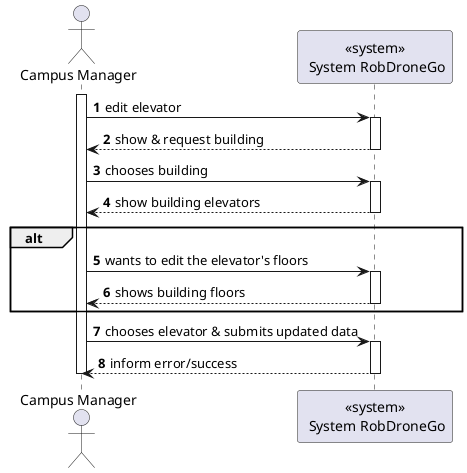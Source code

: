 @startuml
autonumber

actor "Campus Manager" as usr

participant "<<system>>\n System RobDroneGo" as sys

activate usr
    usr -> sys : edit elevator
    activate sys
        sys --> usr : show & request building
    deactivate sys

    usr -> sys : chooses building
    activate sys
        sys --> usr : show building elevators
    deactivate sys

    alt
        usr -> sys : wants to edit the elevator's floors
        activate sys
            sys --> usr : shows building floors
        deactivate sys
    end

    usr -> sys : chooses elevator & submits updated data
    activate sys
        sys --> usr : inform error/success
    deactivate sys
deactivate usr

@enduml
